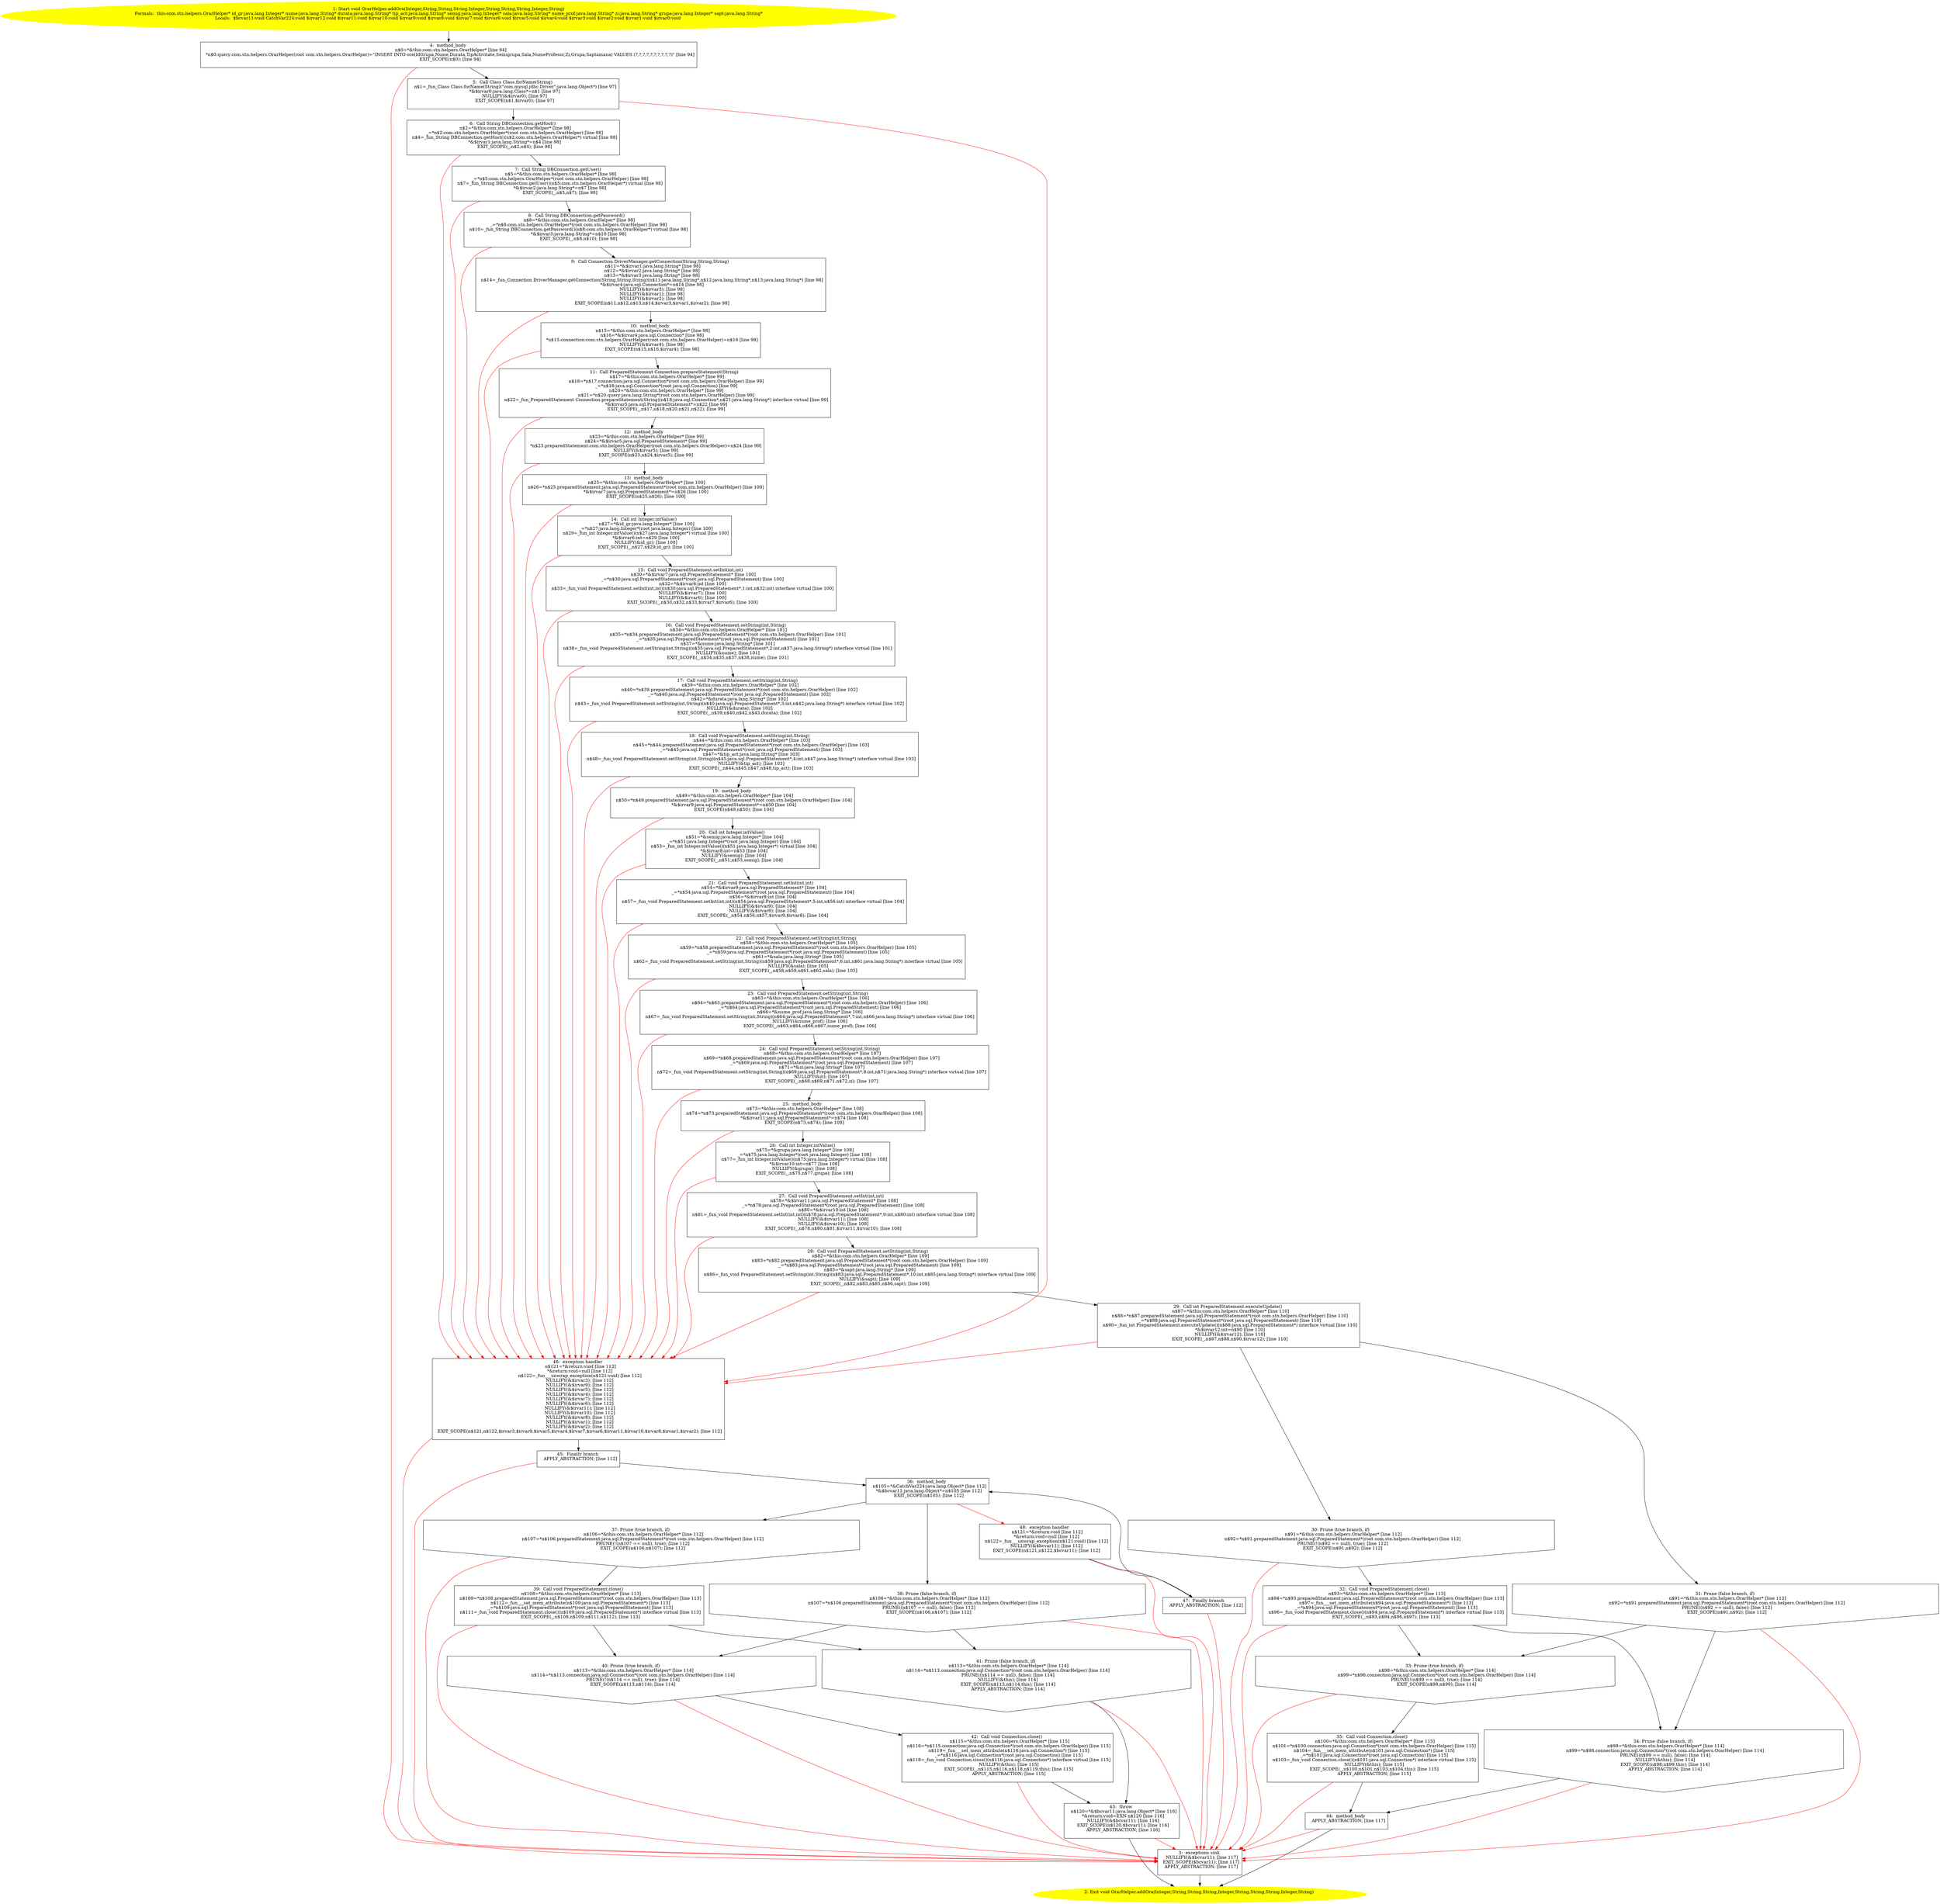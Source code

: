 /* @generated */
digraph cfg {
"com.stn.helpers.OrarHelper.addOra(java.lang.Integer,java.lang.String,java.lang.String,java.lang.Stri.9f695c7248b613f09ae6a6f66e1727f9_1" [label="1: Start void OrarHelper.addOra(Integer,String,String,String,Integer,String,String,String,Integer,String)\nFormals:  this:com.stn.helpers.OrarHelper* id_gr:java.lang.Integer* nume:java.lang.String* durata:java.lang.String* tip_act:java.lang.String* semig:java.lang.Integer* sala:java.lang.String* nume_prof:java.lang.String* zi:java.lang.String* grupa:java.lang.Integer* sapt:java.lang.String*\nLocals:  $bcvar11:void CatchVar224:void $irvar12:void $irvar11:void $irvar10:void $irvar9:void $irvar8:void $irvar7:void $irvar6:void $irvar5:void $irvar4:void $irvar3:void $irvar2:void $irvar1:void $irvar0:void \n  " color=yellow style=filled]
	

	 "com.stn.helpers.OrarHelper.addOra(java.lang.Integer,java.lang.String,java.lang.String,java.lang.Stri.9f695c7248b613f09ae6a6f66e1727f9_1" -> "com.stn.helpers.OrarHelper.addOra(java.lang.Integer,java.lang.String,java.lang.String,java.lang.Stri.9f695c7248b613f09ae6a6f66e1727f9_4" ;
"com.stn.helpers.OrarHelper.addOra(java.lang.Integer,java.lang.String,java.lang.String,java.lang.Stri.9f695c7248b613f09ae6a6f66e1727f9_2" [label="2: Exit void OrarHelper.addOra(Integer,String,String,String,Integer,String,String,String,Integer,String) \n  " color=yellow style=filled]
	

"com.stn.helpers.OrarHelper.addOra(java.lang.Integer,java.lang.String,java.lang.String,java.lang.Stri.9f695c7248b613f09ae6a6f66e1727f9_3" [label="3:  exceptions sink \n   NULLIFY(&$bcvar11); [line 117]\n  EXIT_SCOPE($bcvar11); [line 117]\n  APPLY_ABSTRACTION; [line 117]\n " shape="box"]
	

	 "com.stn.helpers.OrarHelper.addOra(java.lang.Integer,java.lang.String,java.lang.String,java.lang.Stri.9f695c7248b613f09ae6a6f66e1727f9_3" -> "com.stn.helpers.OrarHelper.addOra(java.lang.Integer,java.lang.String,java.lang.String,java.lang.Stri.9f695c7248b613f09ae6a6f66e1727f9_2" ;
"com.stn.helpers.OrarHelper.addOra(java.lang.Integer,java.lang.String,java.lang.String,java.lang.Stri.9f695c7248b613f09ae6a6f66e1727f9_4" [label="4:  method_body \n   n$0=*&this:com.stn.helpers.OrarHelper* [line 94]\n  *n$0.query:com.stn.helpers.OrarHelper(root com.stn.helpers.OrarHelper)=\"INSERT INTO ore(IdGrupa,Nume,Durata,TipActivitate,Semigrupa,Sala,NumeProfesor,Zi,Grupa,Saptamana) VALUES (?,?,?,?,?,?,?,?,?,?)\" [line 94]\n  EXIT_SCOPE(n$0); [line 94]\n " shape="box"]
	

	 "com.stn.helpers.OrarHelper.addOra(java.lang.Integer,java.lang.String,java.lang.String,java.lang.Stri.9f695c7248b613f09ae6a6f66e1727f9_4" -> "com.stn.helpers.OrarHelper.addOra(java.lang.Integer,java.lang.String,java.lang.String,java.lang.Stri.9f695c7248b613f09ae6a6f66e1727f9_5" ;
	 "com.stn.helpers.OrarHelper.addOra(java.lang.Integer,java.lang.String,java.lang.String,java.lang.Stri.9f695c7248b613f09ae6a6f66e1727f9_4" -> "com.stn.helpers.OrarHelper.addOra(java.lang.Integer,java.lang.String,java.lang.String,java.lang.Stri.9f695c7248b613f09ae6a6f66e1727f9_3" [color="red" ];
"com.stn.helpers.OrarHelper.addOra(java.lang.Integer,java.lang.String,java.lang.String,java.lang.Stri.9f695c7248b613f09ae6a6f66e1727f9_5" [label="5:  Call Class Class.forName(String) \n   n$1=_fun_Class Class.forName(String)(\"com.mysql.jdbc.Driver\":java.lang.Object*) [line 97]\n  *&$irvar0:java.lang.Class*=n$1 [line 97]\n  NULLIFY(&$irvar0); [line 97]\n  EXIT_SCOPE(n$1,$irvar0); [line 97]\n " shape="box"]
	

	 "com.stn.helpers.OrarHelper.addOra(java.lang.Integer,java.lang.String,java.lang.String,java.lang.Stri.9f695c7248b613f09ae6a6f66e1727f9_5" -> "com.stn.helpers.OrarHelper.addOra(java.lang.Integer,java.lang.String,java.lang.String,java.lang.Stri.9f695c7248b613f09ae6a6f66e1727f9_6" ;
	 "com.stn.helpers.OrarHelper.addOra(java.lang.Integer,java.lang.String,java.lang.String,java.lang.Stri.9f695c7248b613f09ae6a6f66e1727f9_5" -> "com.stn.helpers.OrarHelper.addOra(java.lang.Integer,java.lang.String,java.lang.String,java.lang.Stri.9f695c7248b613f09ae6a6f66e1727f9_46" [color="red" ];
"com.stn.helpers.OrarHelper.addOra(java.lang.Integer,java.lang.String,java.lang.String,java.lang.Stri.9f695c7248b613f09ae6a6f66e1727f9_6" [label="6:  Call String DBConnection.getHost() \n   n$2=*&this:com.stn.helpers.OrarHelper* [line 98]\n  _=*n$2:com.stn.helpers.OrarHelper*(root com.stn.helpers.OrarHelper) [line 98]\n  n$4=_fun_String DBConnection.getHost()(n$2:com.stn.helpers.OrarHelper*) virtual [line 98]\n  *&$irvar1:java.lang.String*=n$4 [line 98]\n  EXIT_SCOPE(_,n$2,n$4); [line 98]\n " shape="box"]
	

	 "com.stn.helpers.OrarHelper.addOra(java.lang.Integer,java.lang.String,java.lang.String,java.lang.Stri.9f695c7248b613f09ae6a6f66e1727f9_6" -> "com.stn.helpers.OrarHelper.addOra(java.lang.Integer,java.lang.String,java.lang.String,java.lang.Stri.9f695c7248b613f09ae6a6f66e1727f9_7" ;
	 "com.stn.helpers.OrarHelper.addOra(java.lang.Integer,java.lang.String,java.lang.String,java.lang.Stri.9f695c7248b613f09ae6a6f66e1727f9_6" -> "com.stn.helpers.OrarHelper.addOra(java.lang.Integer,java.lang.String,java.lang.String,java.lang.Stri.9f695c7248b613f09ae6a6f66e1727f9_46" [color="red" ];
"com.stn.helpers.OrarHelper.addOra(java.lang.Integer,java.lang.String,java.lang.String,java.lang.Stri.9f695c7248b613f09ae6a6f66e1727f9_7" [label="7:  Call String DBConnection.getUser() \n   n$5=*&this:com.stn.helpers.OrarHelper* [line 98]\n  _=*n$5:com.stn.helpers.OrarHelper*(root com.stn.helpers.OrarHelper) [line 98]\n  n$7=_fun_String DBConnection.getUser()(n$5:com.stn.helpers.OrarHelper*) virtual [line 98]\n  *&$irvar2:java.lang.String*=n$7 [line 98]\n  EXIT_SCOPE(_,n$5,n$7); [line 98]\n " shape="box"]
	

	 "com.stn.helpers.OrarHelper.addOra(java.lang.Integer,java.lang.String,java.lang.String,java.lang.Stri.9f695c7248b613f09ae6a6f66e1727f9_7" -> "com.stn.helpers.OrarHelper.addOra(java.lang.Integer,java.lang.String,java.lang.String,java.lang.Stri.9f695c7248b613f09ae6a6f66e1727f9_8" ;
	 "com.stn.helpers.OrarHelper.addOra(java.lang.Integer,java.lang.String,java.lang.String,java.lang.Stri.9f695c7248b613f09ae6a6f66e1727f9_7" -> "com.stn.helpers.OrarHelper.addOra(java.lang.Integer,java.lang.String,java.lang.String,java.lang.Stri.9f695c7248b613f09ae6a6f66e1727f9_46" [color="red" ];
"com.stn.helpers.OrarHelper.addOra(java.lang.Integer,java.lang.String,java.lang.String,java.lang.Stri.9f695c7248b613f09ae6a6f66e1727f9_8" [label="8:  Call String DBConnection.getPassword() \n   n$8=*&this:com.stn.helpers.OrarHelper* [line 98]\n  _=*n$8:com.stn.helpers.OrarHelper*(root com.stn.helpers.OrarHelper) [line 98]\n  n$10=_fun_String DBConnection.getPassword()(n$8:com.stn.helpers.OrarHelper*) virtual [line 98]\n  *&$irvar3:java.lang.String*=n$10 [line 98]\n  EXIT_SCOPE(_,n$8,n$10); [line 98]\n " shape="box"]
	

	 "com.stn.helpers.OrarHelper.addOra(java.lang.Integer,java.lang.String,java.lang.String,java.lang.Stri.9f695c7248b613f09ae6a6f66e1727f9_8" -> "com.stn.helpers.OrarHelper.addOra(java.lang.Integer,java.lang.String,java.lang.String,java.lang.Stri.9f695c7248b613f09ae6a6f66e1727f9_9" ;
	 "com.stn.helpers.OrarHelper.addOra(java.lang.Integer,java.lang.String,java.lang.String,java.lang.Stri.9f695c7248b613f09ae6a6f66e1727f9_8" -> "com.stn.helpers.OrarHelper.addOra(java.lang.Integer,java.lang.String,java.lang.String,java.lang.Stri.9f695c7248b613f09ae6a6f66e1727f9_46" [color="red" ];
"com.stn.helpers.OrarHelper.addOra(java.lang.Integer,java.lang.String,java.lang.String,java.lang.Stri.9f695c7248b613f09ae6a6f66e1727f9_9" [label="9:  Call Connection DriverManager.getConnection(String,String,String) \n   n$11=*&$irvar1:java.lang.String* [line 98]\n  n$12=*&$irvar2:java.lang.String* [line 98]\n  n$13=*&$irvar3:java.lang.String* [line 98]\n  n$14=_fun_Connection DriverManager.getConnection(String,String,String)(n$11:java.lang.String*,n$12:java.lang.String*,n$13:java.lang.String*) [line 98]\n  *&$irvar4:java.sql.Connection*=n$14 [line 98]\n  NULLIFY(&$irvar3); [line 98]\n  NULLIFY(&$irvar1); [line 98]\n  NULLIFY(&$irvar2); [line 98]\n  EXIT_SCOPE(n$11,n$12,n$13,n$14,$irvar3,$irvar1,$irvar2); [line 98]\n " shape="box"]
	

	 "com.stn.helpers.OrarHelper.addOra(java.lang.Integer,java.lang.String,java.lang.String,java.lang.Stri.9f695c7248b613f09ae6a6f66e1727f9_9" -> "com.stn.helpers.OrarHelper.addOra(java.lang.Integer,java.lang.String,java.lang.String,java.lang.Stri.9f695c7248b613f09ae6a6f66e1727f9_10" ;
	 "com.stn.helpers.OrarHelper.addOra(java.lang.Integer,java.lang.String,java.lang.String,java.lang.Stri.9f695c7248b613f09ae6a6f66e1727f9_9" -> "com.stn.helpers.OrarHelper.addOra(java.lang.Integer,java.lang.String,java.lang.String,java.lang.Stri.9f695c7248b613f09ae6a6f66e1727f9_46" [color="red" ];
"com.stn.helpers.OrarHelper.addOra(java.lang.Integer,java.lang.String,java.lang.String,java.lang.Stri.9f695c7248b613f09ae6a6f66e1727f9_10" [label="10:  method_body \n   n$15=*&this:com.stn.helpers.OrarHelper* [line 98]\n  n$16=*&$irvar4:java.sql.Connection* [line 98]\n  *n$15.connection:com.stn.helpers.OrarHelper(root com.stn.helpers.OrarHelper)=n$16 [line 98]\n  NULLIFY(&$irvar4); [line 98]\n  EXIT_SCOPE(n$15,n$16,$irvar4); [line 98]\n " shape="box"]
	

	 "com.stn.helpers.OrarHelper.addOra(java.lang.Integer,java.lang.String,java.lang.String,java.lang.Stri.9f695c7248b613f09ae6a6f66e1727f9_10" -> "com.stn.helpers.OrarHelper.addOra(java.lang.Integer,java.lang.String,java.lang.String,java.lang.Stri.9f695c7248b613f09ae6a6f66e1727f9_11" ;
	 "com.stn.helpers.OrarHelper.addOra(java.lang.Integer,java.lang.String,java.lang.String,java.lang.Stri.9f695c7248b613f09ae6a6f66e1727f9_10" -> "com.stn.helpers.OrarHelper.addOra(java.lang.Integer,java.lang.String,java.lang.String,java.lang.Stri.9f695c7248b613f09ae6a6f66e1727f9_46" [color="red" ];
"com.stn.helpers.OrarHelper.addOra(java.lang.Integer,java.lang.String,java.lang.String,java.lang.Stri.9f695c7248b613f09ae6a6f66e1727f9_11" [label="11:  Call PreparedStatement Connection.prepareStatement(String) \n   n$17=*&this:com.stn.helpers.OrarHelper* [line 99]\n  n$18=*n$17.connection:java.sql.Connection*(root com.stn.helpers.OrarHelper) [line 99]\n  _=*n$18:java.sql.Connection*(root java.sql.Connection) [line 99]\n  n$20=*&this:com.stn.helpers.OrarHelper* [line 99]\n  n$21=*n$20.query:java.lang.String*(root com.stn.helpers.OrarHelper) [line 99]\n  n$22=_fun_PreparedStatement Connection.prepareStatement(String)(n$18:java.sql.Connection*,n$21:java.lang.String*) interface virtual [line 99]\n  *&$irvar5:java.sql.PreparedStatement*=n$22 [line 99]\n  EXIT_SCOPE(_,n$17,n$18,n$20,n$21,n$22); [line 99]\n " shape="box"]
	

	 "com.stn.helpers.OrarHelper.addOra(java.lang.Integer,java.lang.String,java.lang.String,java.lang.Stri.9f695c7248b613f09ae6a6f66e1727f9_11" -> "com.stn.helpers.OrarHelper.addOra(java.lang.Integer,java.lang.String,java.lang.String,java.lang.Stri.9f695c7248b613f09ae6a6f66e1727f9_12" ;
	 "com.stn.helpers.OrarHelper.addOra(java.lang.Integer,java.lang.String,java.lang.String,java.lang.Stri.9f695c7248b613f09ae6a6f66e1727f9_11" -> "com.stn.helpers.OrarHelper.addOra(java.lang.Integer,java.lang.String,java.lang.String,java.lang.Stri.9f695c7248b613f09ae6a6f66e1727f9_46" [color="red" ];
"com.stn.helpers.OrarHelper.addOra(java.lang.Integer,java.lang.String,java.lang.String,java.lang.Stri.9f695c7248b613f09ae6a6f66e1727f9_12" [label="12:  method_body \n   n$23=*&this:com.stn.helpers.OrarHelper* [line 99]\n  n$24=*&$irvar5:java.sql.PreparedStatement* [line 99]\n  *n$23.preparedStatement:com.stn.helpers.OrarHelper(root com.stn.helpers.OrarHelper)=n$24 [line 99]\n  NULLIFY(&$irvar5); [line 99]\n  EXIT_SCOPE(n$23,n$24,$irvar5); [line 99]\n " shape="box"]
	

	 "com.stn.helpers.OrarHelper.addOra(java.lang.Integer,java.lang.String,java.lang.String,java.lang.Stri.9f695c7248b613f09ae6a6f66e1727f9_12" -> "com.stn.helpers.OrarHelper.addOra(java.lang.Integer,java.lang.String,java.lang.String,java.lang.Stri.9f695c7248b613f09ae6a6f66e1727f9_13" ;
	 "com.stn.helpers.OrarHelper.addOra(java.lang.Integer,java.lang.String,java.lang.String,java.lang.Stri.9f695c7248b613f09ae6a6f66e1727f9_12" -> "com.stn.helpers.OrarHelper.addOra(java.lang.Integer,java.lang.String,java.lang.String,java.lang.Stri.9f695c7248b613f09ae6a6f66e1727f9_46" [color="red" ];
"com.stn.helpers.OrarHelper.addOra(java.lang.Integer,java.lang.String,java.lang.String,java.lang.Stri.9f695c7248b613f09ae6a6f66e1727f9_13" [label="13:  method_body \n   n$25=*&this:com.stn.helpers.OrarHelper* [line 100]\n  n$26=*n$25.preparedStatement:java.sql.PreparedStatement*(root com.stn.helpers.OrarHelper) [line 100]\n  *&$irvar7:java.sql.PreparedStatement*=n$26 [line 100]\n  EXIT_SCOPE(n$25,n$26); [line 100]\n " shape="box"]
	

	 "com.stn.helpers.OrarHelper.addOra(java.lang.Integer,java.lang.String,java.lang.String,java.lang.Stri.9f695c7248b613f09ae6a6f66e1727f9_13" -> "com.stn.helpers.OrarHelper.addOra(java.lang.Integer,java.lang.String,java.lang.String,java.lang.Stri.9f695c7248b613f09ae6a6f66e1727f9_14" ;
	 "com.stn.helpers.OrarHelper.addOra(java.lang.Integer,java.lang.String,java.lang.String,java.lang.Stri.9f695c7248b613f09ae6a6f66e1727f9_13" -> "com.stn.helpers.OrarHelper.addOra(java.lang.Integer,java.lang.String,java.lang.String,java.lang.Stri.9f695c7248b613f09ae6a6f66e1727f9_46" [color="red" ];
"com.stn.helpers.OrarHelper.addOra(java.lang.Integer,java.lang.String,java.lang.String,java.lang.Stri.9f695c7248b613f09ae6a6f66e1727f9_14" [label="14:  Call int Integer.intValue() \n   n$27=*&id_gr:java.lang.Integer* [line 100]\n  _=*n$27:java.lang.Integer*(root java.lang.Integer) [line 100]\n  n$29=_fun_int Integer.intValue()(n$27:java.lang.Integer*) virtual [line 100]\n  *&$irvar6:int=n$29 [line 100]\n  NULLIFY(&id_gr); [line 100]\n  EXIT_SCOPE(_,n$27,n$29,id_gr); [line 100]\n " shape="box"]
	

	 "com.stn.helpers.OrarHelper.addOra(java.lang.Integer,java.lang.String,java.lang.String,java.lang.Stri.9f695c7248b613f09ae6a6f66e1727f9_14" -> "com.stn.helpers.OrarHelper.addOra(java.lang.Integer,java.lang.String,java.lang.String,java.lang.Stri.9f695c7248b613f09ae6a6f66e1727f9_15" ;
	 "com.stn.helpers.OrarHelper.addOra(java.lang.Integer,java.lang.String,java.lang.String,java.lang.Stri.9f695c7248b613f09ae6a6f66e1727f9_14" -> "com.stn.helpers.OrarHelper.addOra(java.lang.Integer,java.lang.String,java.lang.String,java.lang.Stri.9f695c7248b613f09ae6a6f66e1727f9_46" [color="red" ];
"com.stn.helpers.OrarHelper.addOra(java.lang.Integer,java.lang.String,java.lang.String,java.lang.Stri.9f695c7248b613f09ae6a6f66e1727f9_15" [label="15:  Call void PreparedStatement.setInt(int,int) \n   n$30=*&$irvar7:java.sql.PreparedStatement* [line 100]\n  _=*n$30:java.sql.PreparedStatement*(root java.sql.PreparedStatement) [line 100]\n  n$32=*&$irvar6:int [line 100]\n  n$33=_fun_void PreparedStatement.setInt(int,int)(n$30:java.sql.PreparedStatement*,1:int,n$32:int) interface virtual [line 100]\n  NULLIFY(&$irvar7); [line 100]\n  NULLIFY(&$irvar6); [line 100]\n  EXIT_SCOPE(_,n$30,n$32,n$33,$irvar7,$irvar6); [line 100]\n " shape="box"]
	

	 "com.stn.helpers.OrarHelper.addOra(java.lang.Integer,java.lang.String,java.lang.String,java.lang.Stri.9f695c7248b613f09ae6a6f66e1727f9_15" -> "com.stn.helpers.OrarHelper.addOra(java.lang.Integer,java.lang.String,java.lang.String,java.lang.Stri.9f695c7248b613f09ae6a6f66e1727f9_16" ;
	 "com.stn.helpers.OrarHelper.addOra(java.lang.Integer,java.lang.String,java.lang.String,java.lang.Stri.9f695c7248b613f09ae6a6f66e1727f9_15" -> "com.stn.helpers.OrarHelper.addOra(java.lang.Integer,java.lang.String,java.lang.String,java.lang.Stri.9f695c7248b613f09ae6a6f66e1727f9_46" [color="red" ];
"com.stn.helpers.OrarHelper.addOra(java.lang.Integer,java.lang.String,java.lang.String,java.lang.Stri.9f695c7248b613f09ae6a6f66e1727f9_16" [label="16:  Call void PreparedStatement.setString(int,String) \n   n$34=*&this:com.stn.helpers.OrarHelper* [line 101]\n  n$35=*n$34.preparedStatement:java.sql.PreparedStatement*(root com.stn.helpers.OrarHelper) [line 101]\n  _=*n$35:java.sql.PreparedStatement*(root java.sql.PreparedStatement) [line 101]\n  n$37=*&nume:java.lang.String* [line 101]\n  n$38=_fun_void PreparedStatement.setString(int,String)(n$35:java.sql.PreparedStatement*,2:int,n$37:java.lang.String*) interface virtual [line 101]\n  NULLIFY(&nume); [line 101]\n  EXIT_SCOPE(_,n$34,n$35,n$37,n$38,nume); [line 101]\n " shape="box"]
	

	 "com.stn.helpers.OrarHelper.addOra(java.lang.Integer,java.lang.String,java.lang.String,java.lang.Stri.9f695c7248b613f09ae6a6f66e1727f9_16" -> "com.stn.helpers.OrarHelper.addOra(java.lang.Integer,java.lang.String,java.lang.String,java.lang.Stri.9f695c7248b613f09ae6a6f66e1727f9_17" ;
	 "com.stn.helpers.OrarHelper.addOra(java.lang.Integer,java.lang.String,java.lang.String,java.lang.Stri.9f695c7248b613f09ae6a6f66e1727f9_16" -> "com.stn.helpers.OrarHelper.addOra(java.lang.Integer,java.lang.String,java.lang.String,java.lang.Stri.9f695c7248b613f09ae6a6f66e1727f9_46" [color="red" ];
"com.stn.helpers.OrarHelper.addOra(java.lang.Integer,java.lang.String,java.lang.String,java.lang.Stri.9f695c7248b613f09ae6a6f66e1727f9_17" [label="17:  Call void PreparedStatement.setString(int,String) \n   n$39=*&this:com.stn.helpers.OrarHelper* [line 102]\n  n$40=*n$39.preparedStatement:java.sql.PreparedStatement*(root com.stn.helpers.OrarHelper) [line 102]\n  _=*n$40:java.sql.PreparedStatement*(root java.sql.PreparedStatement) [line 102]\n  n$42=*&durata:java.lang.String* [line 102]\n  n$43=_fun_void PreparedStatement.setString(int,String)(n$40:java.sql.PreparedStatement*,3:int,n$42:java.lang.String*) interface virtual [line 102]\n  NULLIFY(&durata); [line 102]\n  EXIT_SCOPE(_,n$39,n$40,n$42,n$43,durata); [line 102]\n " shape="box"]
	

	 "com.stn.helpers.OrarHelper.addOra(java.lang.Integer,java.lang.String,java.lang.String,java.lang.Stri.9f695c7248b613f09ae6a6f66e1727f9_17" -> "com.stn.helpers.OrarHelper.addOra(java.lang.Integer,java.lang.String,java.lang.String,java.lang.Stri.9f695c7248b613f09ae6a6f66e1727f9_18" ;
	 "com.stn.helpers.OrarHelper.addOra(java.lang.Integer,java.lang.String,java.lang.String,java.lang.Stri.9f695c7248b613f09ae6a6f66e1727f9_17" -> "com.stn.helpers.OrarHelper.addOra(java.lang.Integer,java.lang.String,java.lang.String,java.lang.Stri.9f695c7248b613f09ae6a6f66e1727f9_46" [color="red" ];
"com.stn.helpers.OrarHelper.addOra(java.lang.Integer,java.lang.String,java.lang.String,java.lang.Stri.9f695c7248b613f09ae6a6f66e1727f9_18" [label="18:  Call void PreparedStatement.setString(int,String) \n   n$44=*&this:com.stn.helpers.OrarHelper* [line 103]\n  n$45=*n$44.preparedStatement:java.sql.PreparedStatement*(root com.stn.helpers.OrarHelper) [line 103]\n  _=*n$45:java.sql.PreparedStatement*(root java.sql.PreparedStatement) [line 103]\n  n$47=*&tip_act:java.lang.String* [line 103]\n  n$48=_fun_void PreparedStatement.setString(int,String)(n$45:java.sql.PreparedStatement*,4:int,n$47:java.lang.String*) interface virtual [line 103]\n  NULLIFY(&tip_act); [line 103]\n  EXIT_SCOPE(_,n$44,n$45,n$47,n$48,tip_act); [line 103]\n " shape="box"]
	

	 "com.stn.helpers.OrarHelper.addOra(java.lang.Integer,java.lang.String,java.lang.String,java.lang.Stri.9f695c7248b613f09ae6a6f66e1727f9_18" -> "com.stn.helpers.OrarHelper.addOra(java.lang.Integer,java.lang.String,java.lang.String,java.lang.Stri.9f695c7248b613f09ae6a6f66e1727f9_19" ;
	 "com.stn.helpers.OrarHelper.addOra(java.lang.Integer,java.lang.String,java.lang.String,java.lang.Stri.9f695c7248b613f09ae6a6f66e1727f9_18" -> "com.stn.helpers.OrarHelper.addOra(java.lang.Integer,java.lang.String,java.lang.String,java.lang.Stri.9f695c7248b613f09ae6a6f66e1727f9_46" [color="red" ];
"com.stn.helpers.OrarHelper.addOra(java.lang.Integer,java.lang.String,java.lang.String,java.lang.Stri.9f695c7248b613f09ae6a6f66e1727f9_19" [label="19:  method_body \n   n$49=*&this:com.stn.helpers.OrarHelper* [line 104]\n  n$50=*n$49.preparedStatement:java.sql.PreparedStatement*(root com.stn.helpers.OrarHelper) [line 104]\n  *&$irvar9:java.sql.PreparedStatement*=n$50 [line 104]\n  EXIT_SCOPE(n$49,n$50); [line 104]\n " shape="box"]
	

	 "com.stn.helpers.OrarHelper.addOra(java.lang.Integer,java.lang.String,java.lang.String,java.lang.Stri.9f695c7248b613f09ae6a6f66e1727f9_19" -> "com.stn.helpers.OrarHelper.addOra(java.lang.Integer,java.lang.String,java.lang.String,java.lang.Stri.9f695c7248b613f09ae6a6f66e1727f9_20" ;
	 "com.stn.helpers.OrarHelper.addOra(java.lang.Integer,java.lang.String,java.lang.String,java.lang.Stri.9f695c7248b613f09ae6a6f66e1727f9_19" -> "com.stn.helpers.OrarHelper.addOra(java.lang.Integer,java.lang.String,java.lang.String,java.lang.Stri.9f695c7248b613f09ae6a6f66e1727f9_46" [color="red" ];
"com.stn.helpers.OrarHelper.addOra(java.lang.Integer,java.lang.String,java.lang.String,java.lang.Stri.9f695c7248b613f09ae6a6f66e1727f9_20" [label="20:  Call int Integer.intValue() \n   n$51=*&semig:java.lang.Integer* [line 104]\n  _=*n$51:java.lang.Integer*(root java.lang.Integer) [line 104]\n  n$53=_fun_int Integer.intValue()(n$51:java.lang.Integer*) virtual [line 104]\n  *&$irvar8:int=n$53 [line 104]\n  NULLIFY(&semig); [line 104]\n  EXIT_SCOPE(_,n$51,n$53,semig); [line 104]\n " shape="box"]
	

	 "com.stn.helpers.OrarHelper.addOra(java.lang.Integer,java.lang.String,java.lang.String,java.lang.Stri.9f695c7248b613f09ae6a6f66e1727f9_20" -> "com.stn.helpers.OrarHelper.addOra(java.lang.Integer,java.lang.String,java.lang.String,java.lang.Stri.9f695c7248b613f09ae6a6f66e1727f9_21" ;
	 "com.stn.helpers.OrarHelper.addOra(java.lang.Integer,java.lang.String,java.lang.String,java.lang.Stri.9f695c7248b613f09ae6a6f66e1727f9_20" -> "com.stn.helpers.OrarHelper.addOra(java.lang.Integer,java.lang.String,java.lang.String,java.lang.Stri.9f695c7248b613f09ae6a6f66e1727f9_46" [color="red" ];
"com.stn.helpers.OrarHelper.addOra(java.lang.Integer,java.lang.String,java.lang.String,java.lang.Stri.9f695c7248b613f09ae6a6f66e1727f9_21" [label="21:  Call void PreparedStatement.setInt(int,int) \n   n$54=*&$irvar9:java.sql.PreparedStatement* [line 104]\n  _=*n$54:java.sql.PreparedStatement*(root java.sql.PreparedStatement) [line 104]\n  n$56=*&$irvar8:int [line 104]\n  n$57=_fun_void PreparedStatement.setInt(int,int)(n$54:java.sql.PreparedStatement*,5:int,n$56:int) interface virtual [line 104]\n  NULLIFY(&$irvar9); [line 104]\n  NULLIFY(&$irvar8); [line 104]\n  EXIT_SCOPE(_,n$54,n$56,n$57,$irvar9,$irvar8); [line 104]\n " shape="box"]
	

	 "com.stn.helpers.OrarHelper.addOra(java.lang.Integer,java.lang.String,java.lang.String,java.lang.Stri.9f695c7248b613f09ae6a6f66e1727f9_21" -> "com.stn.helpers.OrarHelper.addOra(java.lang.Integer,java.lang.String,java.lang.String,java.lang.Stri.9f695c7248b613f09ae6a6f66e1727f9_22" ;
	 "com.stn.helpers.OrarHelper.addOra(java.lang.Integer,java.lang.String,java.lang.String,java.lang.Stri.9f695c7248b613f09ae6a6f66e1727f9_21" -> "com.stn.helpers.OrarHelper.addOra(java.lang.Integer,java.lang.String,java.lang.String,java.lang.Stri.9f695c7248b613f09ae6a6f66e1727f9_46" [color="red" ];
"com.stn.helpers.OrarHelper.addOra(java.lang.Integer,java.lang.String,java.lang.String,java.lang.Stri.9f695c7248b613f09ae6a6f66e1727f9_22" [label="22:  Call void PreparedStatement.setString(int,String) \n   n$58=*&this:com.stn.helpers.OrarHelper* [line 105]\n  n$59=*n$58.preparedStatement:java.sql.PreparedStatement*(root com.stn.helpers.OrarHelper) [line 105]\n  _=*n$59:java.sql.PreparedStatement*(root java.sql.PreparedStatement) [line 105]\n  n$61=*&sala:java.lang.String* [line 105]\n  n$62=_fun_void PreparedStatement.setString(int,String)(n$59:java.sql.PreparedStatement*,6:int,n$61:java.lang.String*) interface virtual [line 105]\n  NULLIFY(&sala); [line 105]\n  EXIT_SCOPE(_,n$58,n$59,n$61,n$62,sala); [line 105]\n " shape="box"]
	

	 "com.stn.helpers.OrarHelper.addOra(java.lang.Integer,java.lang.String,java.lang.String,java.lang.Stri.9f695c7248b613f09ae6a6f66e1727f9_22" -> "com.stn.helpers.OrarHelper.addOra(java.lang.Integer,java.lang.String,java.lang.String,java.lang.Stri.9f695c7248b613f09ae6a6f66e1727f9_23" ;
	 "com.stn.helpers.OrarHelper.addOra(java.lang.Integer,java.lang.String,java.lang.String,java.lang.Stri.9f695c7248b613f09ae6a6f66e1727f9_22" -> "com.stn.helpers.OrarHelper.addOra(java.lang.Integer,java.lang.String,java.lang.String,java.lang.Stri.9f695c7248b613f09ae6a6f66e1727f9_46" [color="red" ];
"com.stn.helpers.OrarHelper.addOra(java.lang.Integer,java.lang.String,java.lang.String,java.lang.Stri.9f695c7248b613f09ae6a6f66e1727f9_23" [label="23:  Call void PreparedStatement.setString(int,String) \n   n$63=*&this:com.stn.helpers.OrarHelper* [line 106]\n  n$64=*n$63.preparedStatement:java.sql.PreparedStatement*(root com.stn.helpers.OrarHelper) [line 106]\n  _=*n$64:java.sql.PreparedStatement*(root java.sql.PreparedStatement) [line 106]\n  n$66=*&nume_prof:java.lang.String* [line 106]\n  n$67=_fun_void PreparedStatement.setString(int,String)(n$64:java.sql.PreparedStatement*,7:int,n$66:java.lang.String*) interface virtual [line 106]\n  NULLIFY(&nume_prof); [line 106]\n  EXIT_SCOPE(_,n$63,n$64,n$66,n$67,nume_prof); [line 106]\n " shape="box"]
	

	 "com.stn.helpers.OrarHelper.addOra(java.lang.Integer,java.lang.String,java.lang.String,java.lang.Stri.9f695c7248b613f09ae6a6f66e1727f9_23" -> "com.stn.helpers.OrarHelper.addOra(java.lang.Integer,java.lang.String,java.lang.String,java.lang.Stri.9f695c7248b613f09ae6a6f66e1727f9_24" ;
	 "com.stn.helpers.OrarHelper.addOra(java.lang.Integer,java.lang.String,java.lang.String,java.lang.Stri.9f695c7248b613f09ae6a6f66e1727f9_23" -> "com.stn.helpers.OrarHelper.addOra(java.lang.Integer,java.lang.String,java.lang.String,java.lang.Stri.9f695c7248b613f09ae6a6f66e1727f9_46" [color="red" ];
"com.stn.helpers.OrarHelper.addOra(java.lang.Integer,java.lang.String,java.lang.String,java.lang.Stri.9f695c7248b613f09ae6a6f66e1727f9_24" [label="24:  Call void PreparedStatement.setString(int,String) \n   n$68=*&this:com.stn.helpers.OrarHelper* [line 107]\n  n$69=*n$68.preparedStatement:java.sql.PreparedStatement*(root com.stn.helpers.OrarHelper) [line 107]\n  _=*n$69:java.sql.PreparedStatement*(root java.sql.PreparedStatement) [line 107]\n  n$71=*&zi:java.lang.String* [line 107]\n  n$72=_fun_void PreparedStatement.setString(int,String)(n$69:java.sql.PreparedStatement*,8:int,n$71:java.lang.String*) interface virtual [line 107]\n  NULLIFY(&zi); [line 107]\n  EXIT_SCOPE(_,n$68,n$69,n$71,n$72,zi); [line 107]\n " shape="box"]
	

	 "com.stn.helpers.OrarHelper.addOra(java.lang.Integer,java.lang.String,java.lang.String,java.lang.Stri.9f695c7248b613f09ae6a6f66e1727f9_24" -> "com.stn.helpers.OrarHelper.addOra(java.lang.Integer,java.lang.String,java.lang.String,java.lang.Stri.9f695c7248b613f09ae6a6f66e1727f9_25" ;
	 "com.stn.helpers.OrarHelper.addOra(java.lang.Integer,java.lang.String,java.lang.String,java.lang.Stri.9f695c7248b613f09ae6a6f66e1727f9_24" -> "com.stn.helpers.OrarHelper.addOra(java.lang.Integer,java.lang.String,java.lang.String,java.lang.Stri.9f695c7248b613f09ae6a6f66e1727f9_46" [color="red" ];
"com.stn.helpers.OrarHelper.addOra(java.lang.Integer,java.lang.String,java.lang.String,java.lang.Stri.9f695c7248b613f09ae6a6f66e1727f9_25" [label="25:  method_body \n   n$73=*&this:com.stn.helpers.OrarHelper* [line 108]\n  n$74=*n$73.preparedStatement:java.sql.PreparedStatement*(root com.stn.helpers.OrarHelper) [line 108]\n  *&$irvar11:java.sql.PreparedStatement*=n$74 [line 108]\n  EXIT_SCOPE(n$73,n$74); [line 108]\n " shape="box"]
	

	 "com.stn.helpers.OrarHelper.addOra(java.lang.Integer,java.lang.String,java.lang.String,java.lang.Stri.9f695c7248b613f09ae6a6f66e1727f9_25" -> "com.stn.helpers.OrarHelper.addOra(java.lang.Integer,java.lang.String,java.lang.String,java.lang.Stri.9f695c7248b613f09ae6a6f66e1727f9_26" ;
	 "com.stn.helpers.OrarHelper.addOra(java.lang.Integer,java.lang.String,java.lang.String,java.lang.Stri.9f695c7248b613f09ae6a6f66e1727f9_25" -> "com.stn.helpers.OrarHelper.addOra(java.lang.Integer,java.lang.String,java.lang.String,java.lang.Stri.9f695c7248b613f09ae6a6f66e1727f9_46" [color="red" ];
"com.stn.helpers.OrarHelper.addOra(java.lang.Integer,java.lang.String,java.lang.String,java.lang.Stri.9f695c7248b613f09ae6a6f66e1727f9_26" [label="26:  Call int Integer.intValue() \n   n$75=*&grupa:java.lang.Integer* [line 108]\n  _=*n$75:java.lang.Integer*(root java.lang.Integer) [line 108]\n  n$77=_fun_int Integer.intValue()(n$75:java.lang.Integer*) virtual [line 108]\n  *&$irvar10:int=n$77 [line 108]\n  NULLIFY(&grupa); [line 108]\n  EXIT_SCOPE(_,n$75,n$77,grupa); [line 108]\n " shape="box"]
	

	 "com.stn.helpers.OrarHelper.addOra(java.lang.Integer,java.lang.String,java.lang.String,java.lang.Stri.9f695c7248b613f09ae6a6f66e1727f9_26" -> "com.stn.helpers.OrarHelper.addOra(java.lang.Integer,java.lang.String,java.lang.String,java.lang.Stri.9f695c7248b613f09ae6a6f66e1727f9_27" ;
	 "com.stn.helpers.OrarHelper.addOra(java.lang.Integer,java.lang.String,java.lang.String,java.lang.Stri.9f695c7248b613f09ae6a6f66e1727f9_26" -> "com.stn.helpers.OrarHelper.addOra(java.lang.Integer,java.lang.String,java.lang.String,java.lang.Stri.9f695c7248b613f09ae6a6f66e1727f9_46" [color="red" ];
"com.stn.helpers.OrarHelper.addOra(java.lang.Integer,java.lang.String,java.lang.String,java.lang.Stri.9f695c7248b613f09ae6a6f66e1727f9_27" [label="27:  Call void PreparedStatement.setInt(int,int) \n   n$78=*&$irvar11:java.sql.PreparedStatement* [line 108]\n  _=*n$78:java.sql.PreparedStatement*(root java.sql.PreparedStatement) [line 108]\n  n$80=*&$irvar10:int [line 108]\n  n$81=_fun_void PreparedStatement.setInt(int,int)(n$78:java.sql.PreparedStatement*,9:int,n$80:int) interface virtual [line 108]\n  NULLIFY(&$irvar11); [line 108]\n  NULLIFY(&$irvar10); [line 108]\n  EXIT_SCOPE(_,n$78,n$80,n$81,$irvar11,$irvar10); [line 108]\n " shape="box"]
	

	 "com.stn.helpers.OrarHelper.addOra(java.lang.Integer,java.lang.String,java.lang.String,java.lang.Stri.9f695c7248b613f09ae6a6f66e1727f9_27" -> "com.stn.helpers.OrarHelper.addOra(java.lang.Integer,java.lang.String,java.lang.String,java.lang.Stri.9f695c7248b613f09ae6a6f66e1727f9_28" ;
	 "com.stn.helpers.OrarHelper.addOra(java.lang.Integer,java.lang.String,java.lang.String,java.lang.Stri.9f695c7248b613f09ae6a6f66e1727f9_27" -> "com.stn.helpers.OrarHelper.addOra(java.lang.Integer,java.lang.String,java.lang.String,java.lang.Stri.9f695c7248b613f09ae6a6f66e1727f9_46" [color="red" ];
"com.stn.helpers.OrarHelper.addOra(java.lang.Integer,java.lang.String,java.lang.String,java.lang.Stri.9f695c7248b613f09ae6a6f66e1727f9_28" [label="28:  Call void PreparedStatement.setString(int,String) \n   n$82=*&this:com.stn.helpers.OrarHelper* [line 109]\n  n$83=*n$82.preparedStatement:java.sql.PreparedStatement*(root com.stn.helpers.OrarHelper) [line 109]\n  _=*n$83:java.sql.PreparedStatement*(root java.sql.PreparedStatement) [line 109]\n  n$85=*&sapt:java.lang.String* [line 109]\n  n$86=_fun_void PreparedStatement.setString(int,String)(n$83:java.sql.PreparedStatement*,10:int,n$85:java.lang.String*) interface virtual [line 109]\n  NULLIFY(&sapt); [line 109]\n  EXIT_SCOPE(_,n$82,n$83,n$85,n$86,sapt); [line 109]\n " shape="box"]
	

	 "com.stn.helpers.OrarHelper.addOra(java.lang.Integer,java.lang.String,java.lang.String,java.lang.Stri.9f695c7248b613f09ae6a6f66e1727f9_28" -> "com.stn.helpers.OrarHelper.addOra(java.lang.Integer,java.lang.String,java.lang.String,java.lang.Stri.9f695c7248b613f09ae6a6f66e1727f9_29" ;
	 "com.stn.helpers.OrarHelper.addOra(java.lang.Integer,java.lang.String,java.lang.String,java.lang.Stri.9f695c7248b613f09ae6a6f66e1727f9_28" -> "com.stn.helpers.OrarHelper.addOra(java.lang.Integer,java.lang.String,java.lang.String,java.lang.Stri.9f695c7248b613f09ae6a6f66e1727f9_46" [color="red" ];
"com.stn.helpers.OrarHelper.addOra(java.lang.Integer,java.lang.String,java.lang.String,java.lang.Stri.9f695c7248b613f09ae6a6f66e1727f9_29" [label="29:  Call int PreparedStatement.executeUpdate() \n   n$87=*&this:com.stn.helpers.OrarHelper* [line 110]\n  n$88=*n$87.preparedStatement:java.sql.PreparedStatement*(root com.stn.helpers.OrarHelper) [line 110]\n  _=*n$88:java.sql.PreparedStatement*(root java.sql.PreparedStatement) [line 110]\n  n$90=_fun_int PreparedStatement.executeUpdate()(n$88:java.sql.PreparedStatement*) interface virtual [line 110]\n  *&$irvar12:int=n$90 [line 110]\n  NULLIFY(&$irvar12); [line 110]\n  EXIT_SCOPE(_,n$87,n$88,n$90,$irvar12); [line 110]\n " shape="box"]
	

	 "com.stn.helpers.OrarHelper.addOra(java.lang.Integer,java.lang.String,java.lang.String,java.lang.Stri.9f695c7248b613f09ae6a6f66e1727f9_29" -> "com.stn.helpers.OrarHelper.addOra(java.lang.Integer,java.lang.String,java.lang.String,java.lang.Stri.9f695c7248b613f09ae6a6f66e1727f9_30" ;
	 "com.stn.helpers.OrarHelper.addOra(java.lang.Integer,java.lang.String,java.lang.String,java.lang.Stri.9f695c7248b613f09ae6a6f66e1727f9_29" -> "com.stn.helpers.OrarHelper.addOra(java.lang.Integer,java.lang.String,java.lang.String,java.lang.Stri.9f695c7248b613f09ae6a6f66e1727f9_31" ;
	 "com.stn.helpers.OrarHelper.addOra(java.lang.Integer,java.lang.String,java.lang.String,java.lang.Stri.9f695c7248b613f09ae6a6f66e1727f9_29" -> "com.stn.helpers.OrarHelper.addOra(java.lang.Integer,java.lang.String,java.lang.String,java.lang.Stri.9f695c7248b613f09ae6a6f66e1727f9_46" [color="red" ];
"com.stn.helpers.OrarHelper.addOra(java.lang.Integer,java.lang.String,java.lang.String,java.lang.Stri.9f695c7248b613f09ae6a6f66e1727f9_30" [label="30: Prune (true branch, if) \n   n$91=*&this:com.stn.helpers.OrarHelper* [line 112]\n  n$92=*n$91.preparedStatement:java.sql.PreparedStatement*(root com.stn.helpers.OrarHelper) [line 112]\n  PRUNE(!(n$92 == null), true); [line 112]\n  EXIT_SCOPE(n$91,n$92); [line 112]\n " shape="invhouse"]
	

	 "com.stn.helpers.OrarHelper.addOra(java.lang.Integer,java.lang.String,java.lang.String,java.lang.Stri.9f695c7248b613f09ae6a6f66e1727f9_30" -> "com.stn.helpers.OrarHelper.addOra(java.lang.Integer,java.lang.String,java.lang.String,java.lang.Stri.9f695c7248b613f09ae6a6f66e1727f9_32" ;
	 "com.stn.helpers.OrarHelper.addOra(java.lang.Integer,java.lang.String,java.lang.String,java.lang.Stri.9f695c7248b613f09ae6a6f66e1727f9_30" -> "com.stn.helpers.OrarHelper.addOra(java.lang.Integer,java.lang.String,java.lang.String,java.lang.Stri.9f695c7248b613f09ae6a6f66e1727f9_3" [color="red" ];
"com.stn.helpers.OrarHelper.addOra(java.lang.Integer,java.lang.String,java.lang.String,java.lang.Stri.9f695c7248b613f09ae6a6f66e1727f9_31" [label="31: Prune (false branch, if) \n   n$91=*&this:com.stn.helpers.OrarHelper* [line 112]\n  n$92=*n$91.preparedStatement:java.sql.PreparedStatement*(root com.stn.helpers.OrarHelper) [line 112]\n  PRUNE((n$92 == null), false); [line 112]\n  EXIT_SCOPE(n$91,n$92); [line 112]\n " shape="invhouse"]
	

	 "com.stn.helpers.OrarHelper.addOra(java.lang.Integer,java.lang.String,java.lang.String,java.lang.Stri.9f695c7248b613f09ae6a6f66e1727f9_31" -> "com.stn.helpers.OrarHelper.addOra(java.lang.Integer,java.lang.String,java.lang.String,java.lang.Stri.9f695c7248b613f09ae6a6f66e1727f9_33" ;
	 "com.stn.helpers.OrarHelper.addOra(java.lang.Integer,java.lang.String,java.lang.String,java.lang.Stri.9f695c7248b613f09ae6a6f66e1727f9_31" -> "com.stn.helpers.OrarHelper.addOra(java.lang.Integer,java.lang.String,java.lang.String,java.lang.Stri.9f695c7248b613f09ae6a6f66e1727f9_34" ;
	 "com.stn.helpers.OrarHelper.addOra(java.lang.Integer,java.lang.String,java.lang.String,java.lang.Stri.9f695c7248b613f09ae6a6f66e1727f9_31" -> "com.stn.helpers.OrarHelper.addOra(java.lang.Integer,java.lang.String,java.lang.String,java.lang.Stri.9f695c7248b613f09ae6a6f66e1727f9_3" [color="red" ];
"com.stn.helpers.OrarHelper.addOra(java.lang.Integer,java.lang.String,java.lang.String,java.lang.Stri.9f695c7248b613f09ae6a6f66e1727f9_32" [label="32:  Call void PreparedStatement.close() \n   n$93=*&this:com.stn.helpers.OrarHelper* [line 113]\n  n$94=*n$93.preparedStatement:java.sql.PreparedStatement*(root com.stn.helpers.OrarHelper) [line 113]\n  n$97=_fun___set_mem_attribute(n$94:java.sql.PreparedStatement*) [line 113]\n  _=*n$94:java.sql.PreparedStatement*(root java.sql.PreparedStatement) [line 113]\n  n$96=_fun_void PreparedStatement.close()(n$94:java.sql.PreparedStatement*) interface virtual [line 113]\n  EXIT_SCOPE(_,n$93,n$94,n$96,n$97); [line 113]\n " shape="box"]
	

	 "com.stn.helpers.OrarHelper.addOra(java.lang.Integer,java.lang.String,java.lang.String,java.lang.Stri.9f695c7248b613f09ae6a6f66e1727f9_32" -> "com.stn.helpers.OrarHelper.addOra(java.lang.Integer,java.lang.String,java.lang.String,java.lang.Stri.9f695c7248b613f09ae6a6f66e1727f9_33" ;
	 "com.stn.helpers.OrarHelper.addOra(java.lang.Integer,java.lang.String,java.lang.String,java.lang.Stri.9f695c7248b613f09ae6a6f66e1727f9_32" -> "com.stn.helpers.OrarHelper.addOra(java.lang.Integer,java.lang.String,java.lang.String,java.lang.Stri.9f695c7248b613f09ae6a6f66e1727f9_34" ;
	 "com.stn.helpers.OrarHelper.addOra(java.lang.Integer,java.lang.String,java.lang.String,java.lang.Stri.9f695c7248b613f09ae6a6f66e1727f9_32" -> "com.stn.helpers.OrarHelper.addOra(java.lang.Integer,java.lang.String,java.lang.String,java.lang.Stri.9f695c7248b613f09ae6a6f66e1727f9_3" [color="red" ];
"com.stn.helpers.OrarHelper.addOra(java.lang.Integer,java.lang.String,java.lang.String,java.lang.Stri.9f695c7248b613f09ae6a6f66e1727f9_33" [label="33: Prune (true branch, if) \n   n$98=*&this:com.stn.helpers.OrarHelper* [line 114]\n  n$99=*n$98.connection:java.sql.Connection*(root com.stn.helpers.OrarHelper) [line 114]\n  PRUNE(!(n$99 == null), true); [line 114]\n  EXIT_SCOPE(n$98,n$99); [line 114]\n " shape="invhouse"]
	

	 "com.stn.helpers.OrarHelper.addOra(java.lang.Integer,java.lang.String,java.lang.String,java.lang.Stri.9f695c7248b613f09ae6a6f66e1727f9_33" -> "com.stn.helpers.OrarHelper.addOra(java.lang.Integer,java.lang.String,java.lang.String,java.lang.Stri.9f695c7248b613f09ae6a6f66e1727f9_35" ;
	 "com.stn.helpers.OrarHelper.addOra(java.lang.Integer,java.lang.String,java.lang.String,java.lang.Stri.9f695c7248b613f09ae6a6f66e1727f9_33" -> "com.stn.helpers.OrarHelper.addOra(java.lang.Integer,java.lang.String,java.lang.String,java.lang.Stri.9f695c7248b613f09ae6a6f66e1727f9_3" [color="red" ];
"com.stn.helpers.OrarHelper.addOra(java.lang.Integer,java.lang.String,java.lang.String,java.lang.Stri.9f695c7248b613f09ae6a6f66e1727f9_34" [label="34: Prune (false branch, if) \n   n$98=*&this:com.stn.helpers.OrarHelper* [line 114]\n  n$99=*n$98.connection:java.sql.Connection*(root com.stn.helpers.OrarHelper) [line 114]\n  PRUNE((n$99 == null), false); [line 114]\n  NULLIFY(&this); [line 114]\n  EXIT_SCOPE(n$98,n$99,this); [line 114]\n  APPLY_ABSTRACTION; [line 114]\n " shape="invhouse"]
	

	 "com.stn.helpers.OrarHelper.addOra(java.lang.Integer,java.lang.String,java.lang.String,java.lang.Stri.9f695c7248b613f09ae6a6f66e1727f9_34" -> "com.stn.helpers.OrarHelper.addOra(java.lang.Integer,java.lang.String,java.lang.String,java.lang.Stri.9f695c7248b613f09ae6a6f66e1727f9_44" ;
	 "com.stn.helpers.OrarHelper.addOra(java.lang.Integer,java.lang.String,java.lang.String,java.lang.Stri.9f695c7248b613f09ae6a6f66e1727f9_34" -> "com.stn.helpers.OrarHelper.addOra(java.lang.Integer,java.lang.String,java.lang.String,java.lang.Stri.9f695c7248b613f09ae6a6f66e1727f9_3" [color="red" ];
"com.stn.helpers.OrarHelper.addOra(java.lang.Integer,java.lang.String,java.lang.String,java.lang.Stri.9f695c7248b613f09ae6a6f66e1727f9_35" [label="35:  Call void Connection.close() \n   n$100=*&this:com.stn.helpers.OrarHelper* [line 115]\n  n$101=*n$100.connection:java.sql.Connection*(root com.stn.helpers.OrarHelper) [line 115]\n  n$104=_fun___set_mem_attribute(n$101:java.sql.Connection*) [line 115]\n  _=*n$101:java.sql.Connection*(root java.sql.Connection) [line 115]\n  n$103=_fun_void Connection.close()(n$101:java.sql.Connection*) interface virtual [line 115]\n  NULLIFY(&this); [line 115]\n  EXIT_SCOPE(_,n$100,n$101,n$103,n$104,this); [line 115]\n  APPLY_ABSTRACTION; [line 115]\n " shape="box"]
	

	 "com.stn.helpers.OrarHelper.addOra(java.lang.Integer,java.lang.String,java.lang.String,java.lang.Stri.9f695c7248b613f09ae6a6f66e1727f9_35" -> "com.stn.helpers.OrarHelper.addOra(java.lang.Integer,java.lang.String,java.lang.String,java.lang.Stri.9f695c7248b613f09ae6a6f66e1727f9_44" ;
	 "com.stn.helpers.OrarHelper.addOra(java.lang.Integer,java.lang.String,java.lang.String,java.lang.Stri.9f695c7248b613f09ae6a6f66e1727f9_35" -> "com.stn.helpers.OrarHelper.addOra(java.lang.Integer,java.lang.String,java.lang.String,java.lang.Stri.9f695c7248b613f09ae6a6f66e1727f9_3" [color="red" ];
"com.stn.helpers.OrarHelper.addOra(java.lang.Integer,java.lang.String,java.lang.String,java.lang.Stri.9f695c7248b613f09ae6a6f66e1727f9_36" [label="36:  method_body \n   n$105=*&CatchVar224:java.lang.Object* [line 112]\n  *&$bcvar11:java.lang.Object*=n$105 [line 112]\n  EXIT_SCOPE(n$105); [line 112]\n " shape="box"]
	

	 "com.stn.helpers.OrarHelper.addOra(java.lang.Integer,java.lang.String,java.lang.String,java.lang.Stri.9f695c7248b613f09ae6a6f66e1727f9_36" -> "com.stn.helpers.OrarHelper.addOra(java.lang.Integer,java.lang.String,java.lang.String,java.lang.Stri.9f695c7248b613f09ae6a6f66e1727f9_37" ;
	 "com.stn.helpers.OrarHelper.addOra(java.lang.Integer,java.lang.String,java.lang.String,java.lang.Stri.9f695c7248b613f09ae6a6f66e1727f9_36" -> "com.stn.helpers.OrarHelper.addOra(java.lang.Integer,java.lang.String,java.lang.String,java.lang.Stri.9f695c7248b613f09ae6a6f66e1727f9_38" ;
	 "com.stn.helpers.OrarHelper.addOra(java.lang.Integer,java.lang.String,java.lang.String,java.lang.Stri.9f695c7248b613f09ae6a6f66e1727f9_36" -> "com.stn.helpers.OrarHelper.addOra(java.lang.Integer,java.lang.String,java.lang.String,java.lang.Stri.9f695c7248b613f09ae6a6f66e1727f9_48" [color="red" ];
"com.stn.helpers.OrarHelper.addOra(java.lang.Integer,java.lang.String,java.lang.String,java.lang.Stri.9f695c7248b613f09ae6a6f66e1727f9_37" [label="37: Prune (true branch, if) \n   n$106=*&this:com.stn.helpers.OrarHelper* [line 112]\n  n$107=*n$106.preparedStatement:java.sql.PreparedStatement*(root com.stn.helpers.OrarHelper) [line 112]\n  PRUNE(!(n$107 == null), true); [line 112]\n  EXIT_SCOPE(n$106,n$107); [line 112]\n " shape="invhouse"]
	

	 "com.stn.helpers.OrarHelper.addOra(java.lang.Integer,java.lang.String,java.lang.String,java.lang.Stri.9f695c7248b613f09ae6a6f66e1727f9_37" -> "com.stn.helpers.OrarHelper.addOra(java.lang.Integer,java.lang.String,java.lang.String,java.lang.Stri.9f695c7248b613f09ae6a6f66e1727f9_39" ;
	 "com.stn.helpers.OrarHelper.addOra(java.lang.Integer,java.lang.String,java.lang.String,java.lang.Stri.9f695c7248b613f09ae6a6f66e1727f9_37" -> "com.stn.helpers.OrarHelper.addOra(java.lang.Integer,java.lang.String,java.lang.String,java.lang.Stri.9f695c7248b613f09ae6a6f66e1727f9_3" [color="red" ];
"com.stn.helpers.OrarHelper.addOra(java.lang.Integer,java.lang.String,java.lang.String,java.lang.Stri.9f695c7248b613f09ae6a6f66e1727f9_38" [label="38: Prune (false branch, if) \n   n$106=*&this:com.stn.helpers.OrarHelper* [line 112]\n  n$107=*n$106.preparedStatement:java.sql.PreparedStatement*(root com.stn.helpers.OrarHelper) [line 112]\n  PRUNE((n$107 == null), false); [line 112]\n  EXIT_SCOPE(n$106,n$107); [line 112]\n " shape="invhouse"]
	

	 "com.stn.helpers.OrarHelper.addOra(java.lang.Integer,java.lang.String,java.lang.String,java.lang.Stri.9f695c7248b613f09ae6a6f66e1727f9_38" -> "com.stn.helpers.OrarHelper.addOra(java.lang.Integer,java.lang.String,java.lang.String,java.lang.Stri.9f695c7248b613f09ae6a6f66e1727f9_40" ;
	 "com.stn.helpers.OrarHelper.addOra(java.lang.Integer,java.lang.String,java.lang.String,java.lang.Stri.9f695c7248b613f09ae6a6f66e1727f9_38" -> "com.stn.helpers.OrarHelper.addOra(java.lang.Integer,java.lang.String,java.lang.String,java.lang.Stri.9f695c7248b613f09ae6a6f66e1727f9_41" ;
	 "com.stn.helpers.OrarHelper.addOra(java.lang.Integer,java.lang.String,java.lang.String,java.lang.Stri.9f695c7248b613f09ae6a6f66e1727f9_38" -> "com.stn.helpers.OrarHelper.addOra(java.lang.Integer,java.lang.String,java.lang.String,java.lang.Stri.9f695c7248b613f09ae6a6f66e1727f9_3" [color="red" ];
"com.stn.helpers.OrarHelper.addOra(java.lang.Integer,java.lang.String,java.lang.String,java.lang.Stri.9f695c7248b613f09ae6a6f66e1727f9_39" [label="39:  Call void PreparedStatement.close() \n   n$108=*&this:com.stn.helpers.OrarHelper* [line 113]\n  n$109=*n$108.preparedStatement:java.sql.PreparedStatement*(root com.stn.helpers.OrarHelper) [line 113]\n  n$112=_fun___set_mem_attribute(n$109:java.sql.PreparedStatement*) [line 113]\n  _=*n$109:java.sql.PreparedStatement*(root java.sql.PreparedStatement) [line 113]\n  n$111=_fun_void PreparedStatement.close()(n$109:java.sql.PreparedStatement*) interface virtual [line 113]\n  EXIT_SCOPE(_,n$108,n$109,n$111,n$112); [line 113]\n " shape="box"]
	

	 "com.stn.helpers.OrarHelper.addOra(java.lang.Integer,java.lang.String,java.lang.String,java.lang.Stri.9f695c7248b613f09ae6a6f66e1727f9_39" -> "com.stn.helpers.OrarHelper.addOra(java.lang.Integer,java.lang.String,java.lang.String,java.lang.Stri.9f695c7248b613f09ae6a6f66e1727f9_40" ;
	 "com.stn.helpers.OrarHelper.addOra(java.lang.Integer,java.lang.String,java.lang.String,java.lang.Stri.9f695c7248b613f09ae6a6f66e1727f9_39" -> "com.stn.helpers.OrarHelper.addOra(java.lang.Integer,java.lang.String,java.lang.String,java.lang.Stri.9f695c7248b613f09ae6a6f66e1727f9_41" ;
	 "com.stn.helpers.OrarHelper.addOra(java.lang.Integer,java.lang.String,java.lang.String,java.lang.Stri.9f695c7248b613f09ae6a6f66e1727f9_39" -> "com.stn.helpers.OrarHelper.addOra(java.lang.Integer,java.lang.String,java.lang.String,java.lang.Stri.9f695c7248b613f09ae6a6f66e1727f9_3" [color="red" ];
"com.stn.helpers.OrarHelper.addOra(java.lang.Integer,java.lang.String,java.lang.String,java.lang.Stri.9f695c7248b613f09ae6a6f66e1727f9_40" [label="40: Prune (true branch, if) \n   n$113=*&this:com.stn.helpers.OrarHelper* [line 114]\n  n$114=*n$113.connection:java.sql.Connection*(root com.stn.helpers.OrarHelper) [line 114]\n  PRUNE(!(n$114 == null), true); [line 114]\n  EXIT_SCOPE(n$113,n$114); [line 114]\n " shape="invhouse"]
	

	 "com.stn.helpers.OrarHelper.addOra(java.lang.Integer,java.lang.String,java.lang.String,java.lang.Stri.9f695c7248b613f09ae6a6f66e1727f9_40" -> "com.stn.helpers.OrarHelper.addOra(java.lang.Integer,java.lang.String,java.lang.String,java.lang.Stri.9f695c7248b613f09ae6a6f66e1727f9_42" ;
	 "com.stn.helpers.OrarHelper.addOra(java.lang.Integer,java.lang.String,java.lang.String,java.lang.Stri.9f695c7248b613f09ae6a6f66e1727f9_40" -> "com.stn.helpers.OrarHelper.addOra(java.lang.Integer,java.lang.String,java.lang.String,java.lang.Stri.9f695c7248b613f09ae6a6f66e1727f9_3" [color="red" ];
"com.stn.helpers.OrarHelper.addOra(java.lang.Integer,java.lang.String,java.lang.String,java.lang.Stri.9f695c7248b613f09ae6a6f66e1727f9_41" [label="41: Prune (false branch, if) \n   n$113=*&this:com.stn.helpers.OrarHelper* [line 114]\n  n$114=*n$113.connection:java.sql.Connection*(root com.stn.helpers.OrarHelper) [line 114]\n  PRUNE((n$114 == null), false); [line 114]\n  NULLIFY(&this); [line 114]\n  EXIT_SCOPE(n$113,n$114,this); [line 114]\n  APPLY_ABSTRACTION; [line 114]\n " shape="invhouse"]
	

	 "com.stn.helpers.OrarHelper.addOra(java.lang.Integer,java.lang.String,java.lang.String,java.lang.Stri.9f695c7248b613f09ae6a6f66e1727f9_41" -> "com.stn.helpers.OrarHelper.addOra(java.lang.Integer,java.lang.String,java.lang.String,java.lang.Stri.9f695c7248b613f09ae6a6f66e1727f9_43" ;
	 "com.stn.helpers.OrarHelper.addOra(java.lang.Integer,java.lang.String,java.lang.String,java.lang.Stri.9f695c7248b613f09ae6a6f66e1727f9_41" -> "com.stn.helpers.OrarHelper.addOra(java.lang.Integer,java.lang.String,java.lang.String,java.lang.Stri.9f695c7248b613f09ae6a6f66e1727f9_3" [color="red" ];
"com.stn.helpers.OrarHelper.addOra(java.lang.Integer,java.lang.String,java.lang.String,java.lang.Stri.9f695c7248b613f09ae6a6f66e1727f9_42" [label="42:  Call void Connection.close() \n   n$115=*&this:com.stn.helpers.OrarHelper* [line 115]\n  n$116=*n$115.connection:java.sql.Connection*(root com.stn.helpers.OrarHelper) [line 115]\n  n$119=_fun___set_mem_attribute(n$116:java.sql.Connection*) [line 115]\n  _=*n$116:java.sql.Connection*(root java.sql.Connection) [line 115]\n  n$118=_fun_void Connection.close()(n$116:java.sql.Connection*) interface virtual [line 115]\n  NULLIFY(&this); [line 115]\n  EXIT_SCOPE(_,n$115,n$116,n$118,n$119,this); [line 115]\n  APPLY_ABSTRACTION; [line 115]\n " shape="box"]
	

	 "com.stn.helpers.OrarHelper.addOra(java.lang.Integer,java.lang.String,java.lang.String,java.lang.Stri.9f695c7248b613f09ae6a6f66e1727f9_42" -> "com.stn.helpers.OrarHelper.addOra(java.lang.Integer,java.lang.String,java.lang.String,java.lang.Stri.9f695c7248b613f09ae6a6f66e1727f9_43" ;
	 "com.stn.helpers.OrarHelper.addOra(java.lang.Integer,java.lang.String,java.lang.String,java.lang.Stri.9f695c7248b613f09ae6a6f66e1727f9_42" -> "com.stn.helpers.OrarHelper.addOra(java.lang.Integer,java.lang.String,java.lang.String,java.lang.Stri.9f695c7248b613f09ae6a6f66e1727f9_3" [color="red" ];
"com.stn.helpers.OrarHelper.addOra(java.lang.Integer,java.lang.String,java.lang.String,java.lang.Stri.9f695c7248b613f09ae6a6f66e1727f9_43" [label="43:  throw \n   n$120=*&$bcvar11:java.lang.Object* [line 116]\n  *&return:void=EXN n$120 [line 116]\n  NULLIFY(&$bcvar11); [line 116]\n  EXIT_SCOPE(n$120,$bcvar11); [line 116]\n  APPLY_ABSTRACTION; [line 116]\n " shape="box"]
	

	 "com.stn.helpers.OrarHelper.addOra(java.lang.Integer,java.lang.String,java.lang.String,java.lang.Stri.9f695c7248b613f09ae6a6f66e1727f9_43" -> "com.stn.helpers.OrarHelper.addOra(java.lang.Integer,java.lang.String,java.lang.String,java.lang.Stri.9f695c7248b613f09ae6a6f66e1727f9_2" ;
	 "com.stn.helpers.OrarHelper.addOra(java.lang.Integer,java.lang.String,java.lang.String,java.lang.Stri.9f695c7248b613f09ae6a6f66e1727f9_43" -> "com.stn.helpers.OrarHelper.addOra(java.lang.Integer,java.lang.String,java.lang.String,java.lang.Stri.9f695c7248b613f09ae6a6f66e1727f9_3" [color="red" ];
"com.stn.helpers.OrarHelper.addOra(java.lang.Integer,java.lang.String,java.lang.String,java.lang.Stri.9f695c7248b613f09ae6a6f66e1727f9_44" [label="44:  method_body \n   APPLY_ABSTRACTION; [line 117]\n " shape="box"]
	

	 "com.stn.helpers.OrarHelper.addOra(java.lang.Integer,java.lang.String,java.lang.String,java.lang.Stri.9f695c7248b613f09ae6a6f66e1727f9_44" -> "com.stn.helpers.OrarHelper.addOra(java.lang.Integer,java.lang.String,java.lang.String,java.lang.Stri.9f695c7248b613f09ae6a6f66e1727f9_2" ;
	 "com.stn.helpers.OrarHelper.addOra(java.lang.Integer,java.lang.String,java.lang.String,java.lang.Stri.9f695c7248b613f09ae6a6f66e1727f9_44" -> "com.stn.helpers.OrarHelper.addOra(java.lang.Integer,java.lang.String,java.lang.String,java.lang.Stri.9f695c7248b613f09ae6a6f66e1727f9_3" [color="red" ];
"com.stn.helpers.OrarHelper.addOra(java.lang.Integer,java.lang.String,java.lang.String,java.lang.Stri.9f695c7248b613f09ae6a6f66e1727f9_45" [label="45:  Finally branch \n   APPLY_ABSTRACTION; [line 112]\n " shape="box"]
	

	 "com.stn.helpers.OrarHelper.addOra(java.lang.Integer,java.lang.String,java.lang.String,java.lang.Stri.9f695c7248b613f09ae6a6f66e1727f9_45" -> "com.stn.helpers.OrarHelper.addOra(java.lang.Integer,java.lang.String,java.lang.String,java.lang.Stri.9f695c7248b613f09ae6a6f66e1727f9_36" ;
	 "com.stn.helpers.OrarHelper.addOra(java.lang.Integer,java.lang.String,java.lang.String,java.lang.Stri.9f695c7248b613f09ae6a6f66e1727f9_45" -> "com.stn.helpers.OrarHelper.addOra(java.lang.Integer,java.lang.String,java.lang.String,java.lang.Stri.9f695c7248b613f09ae6a6f66e1727f9_3" [color="red" ];
"com.stn.helpers.OrarHelper.addOra(java.lang.Integer,java.lang.String,java.lang.String,java.lang.Stri.9f695c7248b613f09ae6a6f66e1727f9_46" [label="46:  exception handler \n   n$121=*&return:void [line 112]\n  *&return:void=null [line 112]\n  n$122=_fun___unwrap_exception(n$121:void) [line 112]\n  NULLIFY(&$irvar3); [line 112]\n  NULLIFY(&$irvar9); [line 112]\n  NULLIFY(&$irvar5); [line 112]\n  NULLIFY(&$irvar4); [line 112]\n  NULLIFY(&$irvar7); [line 112]\n  NULLIFY(&$irvar6); [line 112]\n  NULLIFY(&$irvar11); [line 112]\n  NULLIFY(&$irvar10); [line 112]\n  NULLIFY(&$irvar8); [line 112]\n  NULLIFY(&$irvar1); [line 112]\n  NULLIFY(&$irvar2); [line 112]\n  EXIT_SCOPE(n$121,n$122,$irvar3,$irvar9,$irvar5,$irvar4,$irvar7,$irvar6,$irvar11,$irvar10,$irvar8,$irvar1,$irvar2); [line 112]\n " shape="box"]
	

	 "com.stn.helpers.OrarHelper.addOra(java.lang.Integer,java.lang.String,java.lang.String,java.lang.Stri.9f695c7248b613f09ae6a6f66e1727f9_46" -> "com.stn.helpers.OrarHelper.addOra(java.lang.Integer,java.lang.String,java.lang.String,java.lang.Stri.9f695c7248b613f09ae6a6f66e1727f9_45" ;
	 "com.stn.helpers.OrarHelper.addOra(java.lang.Integer,java.lang.String,java.lang.String,java.lang.Stri.9f695c7248b613f09ae6a6f66e1727f9_46" -> "com.stn.helpers.OrarHelper.addOra(java.lang.Integer,java.lang.String,java.lang.String,java.lang.Stri.9f695c7248b613f09ae6a6f66e1727f9_3" [color="red" ];
"com.stn.helpers.OrarHelper.addOra(java.lang.Integer,java.lang.String,java.lang.String,java.lang.Stri.9f695c7248b613f09ae6a6f66e1727f9_47" [label="47:  Finally branch \n   APPLY_ABSTRACTION; [line 112]\n " shape="box"]
	

	 "com.stn.helpers.OrarHelper.addOra(java.lang.Integer,java.lang.String,java.lang.String,java.lang.Stri.9f695c7248b613f09ae6a6f66e1727f9_47" -> "com.stn.helpers.OrarHelper.addOra(java.lang.Integer,java.lang.String,java.lang.String,java.lang.Stri.9f695c7248b613f09ae6a6f66e1727f9_36" ;
	 "com.stn.helpers.OrarHelper.addOra(java.lang.Integer,java.lang.String,java.lang.String,java.lang.Stri.9f695c7248b613f09ae6a6f66e1727f9_47" -> "com.stn.helpers.OrarHelper.addOra(java.lang.Integer,java.lang.String,java.lang.String,java.lang.Stri.9f695c7248b613f09ae6a6f66e1727f9_3" [color="red" ];
"com.stn.helpers.OrarHelper.addOra(java.lang.Integer,java.lang.String,java.lang.String,java.lang.Stri.9f695c7248b613f09ae6a6f66e1727f9_48" [label="48:  exception handler \n   n$121=*&return:void [line 112]\n  *&return:void=null [line 112]\n  n$122=_fun___unwrap_exception(n$121:void) [line 112]\n  NULLIFY(&$bcvar11); [line 112]\n  EXIT_SCOPE(n$121,n$122,$bcvar11); [line 112]\n " shape="box"]
	

	 "com.stn.helpers.OrarHelper.addOra(java.lang.Integer,java.lang.String,java.lang.String,java.lang.Stri.9f695c7248b613f09ae6a6f66e1727f9_48" -> "com.stn.helpers.OrarHelper.addOra(java.lang.Integer,java.lang.String,java.lang.String,java.lang.Stri.9f695c7248b613f09ae6a6f66e1727f9_47" ;
	 "com.stn.helpers.OrarHelper.addOra(java.lang.Integer,java.lang.String,java.lang.String,java.lang.Stri.9f695c7248b613f09ae6a6f66e1727f9_48" -> "com.stn.helpers.OrarHelper.addOra(java.lang.Integer,java.lang.String,java.lang.String,java.lang.Stri.9f695c7248b613f09ae6a6f66e1727f9_3" [color="red" ];
}
